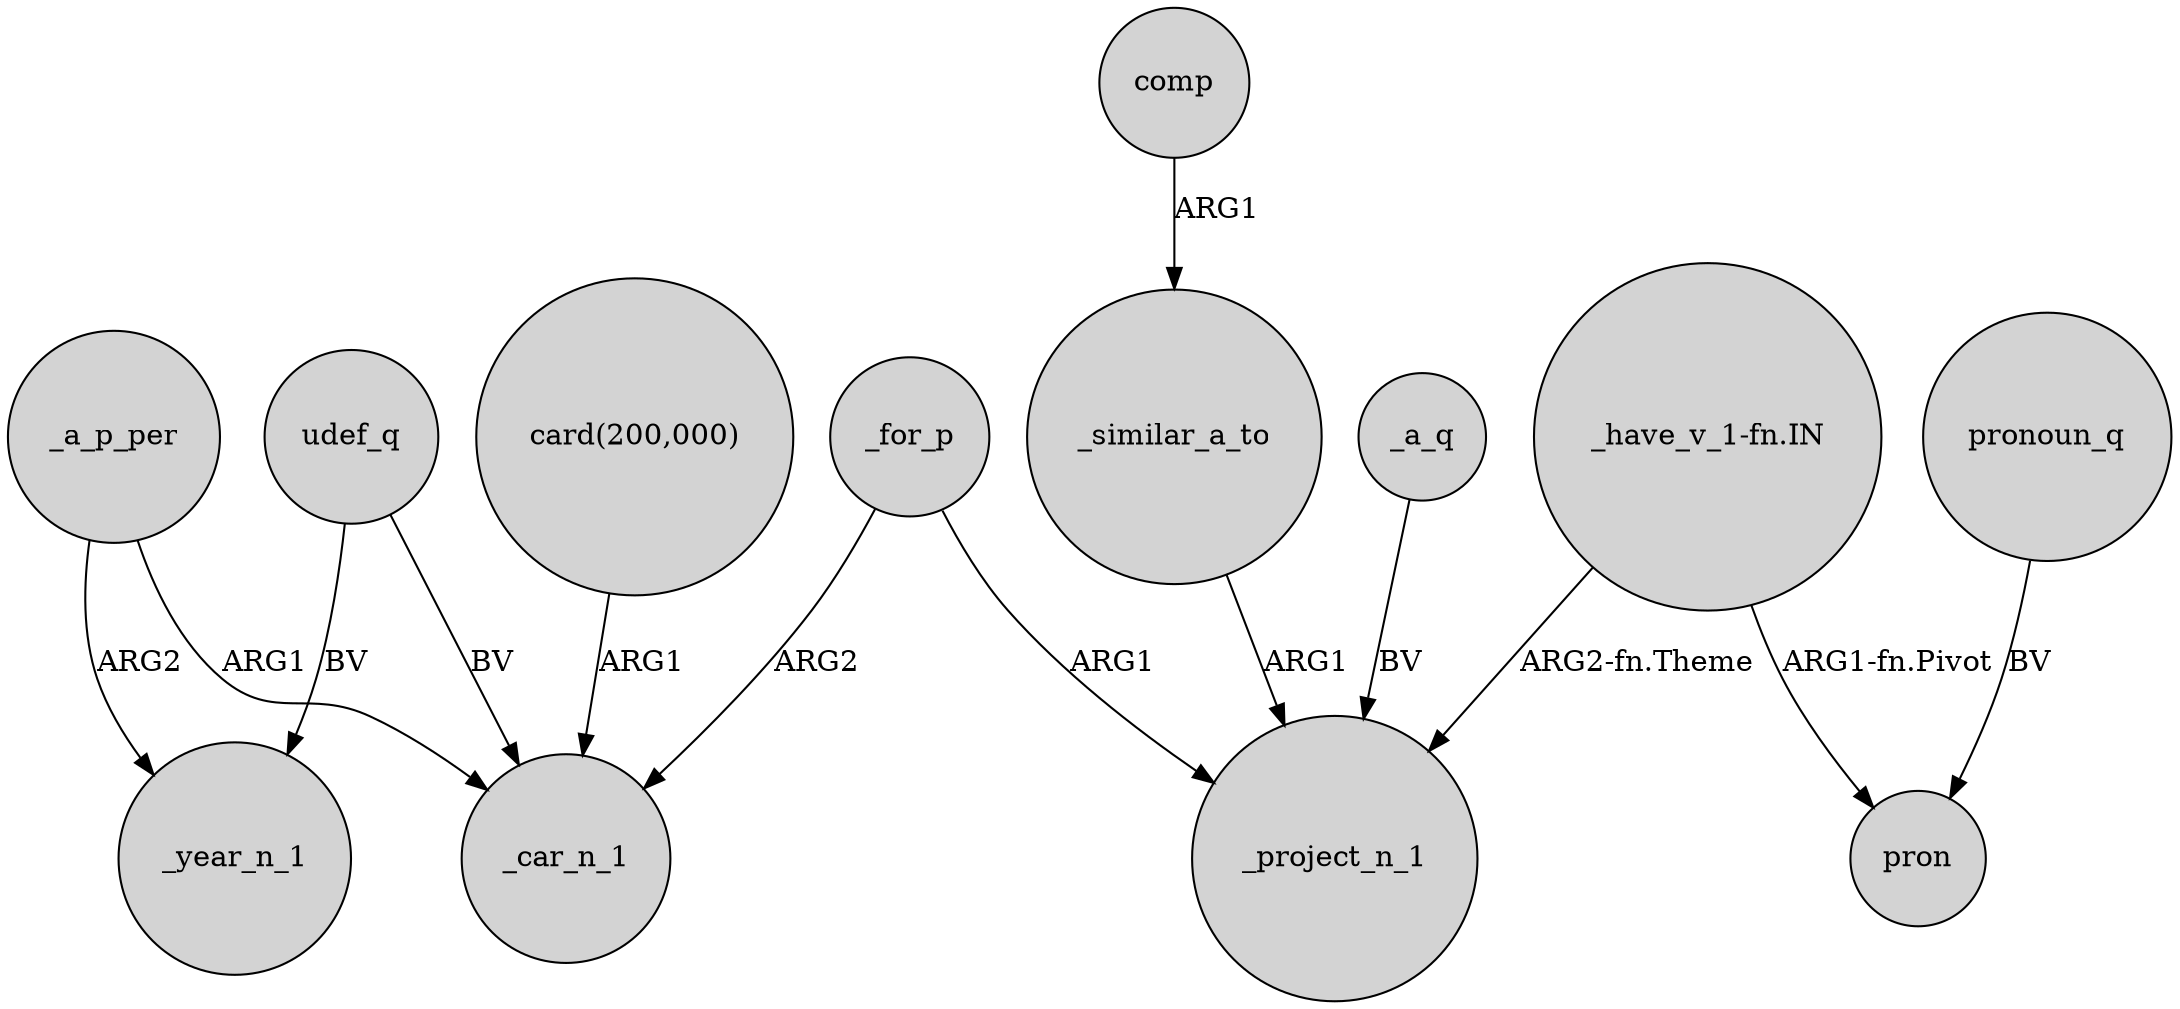 digraph {
	node [shape=circle style=filled]
	_a_p_per -> _car_n_1 [label=ARG1]
	comp -> _similar_a_to [label=ARG1]
	udef_q -> _car_n_1 [label=BV]
	_for_p -> _car_n_1 [label=ARG2]
	udef_q -> _year_n_1 [label=BV]
	_for_p -> _project_n_1 [label=ARG1]
	"card(200,000)" -> _car_n_1 [label=ARG1]
	"_have_v_1-fn.IN" -> pron [label="ARG1-fn.Pivot"]
	_a_q -> _project_n_1 [label=BV]
	_similar_a_to -> _project_n_1 [label=ARG1]
	_a_p_per -> _year_n_1 [label=ARG2]
	"_have_v_1-fn.IN" -> _project_n_1 [label="ARG2-fn.Theme"]
	pronoun_q -> pron [label=BV]
}
